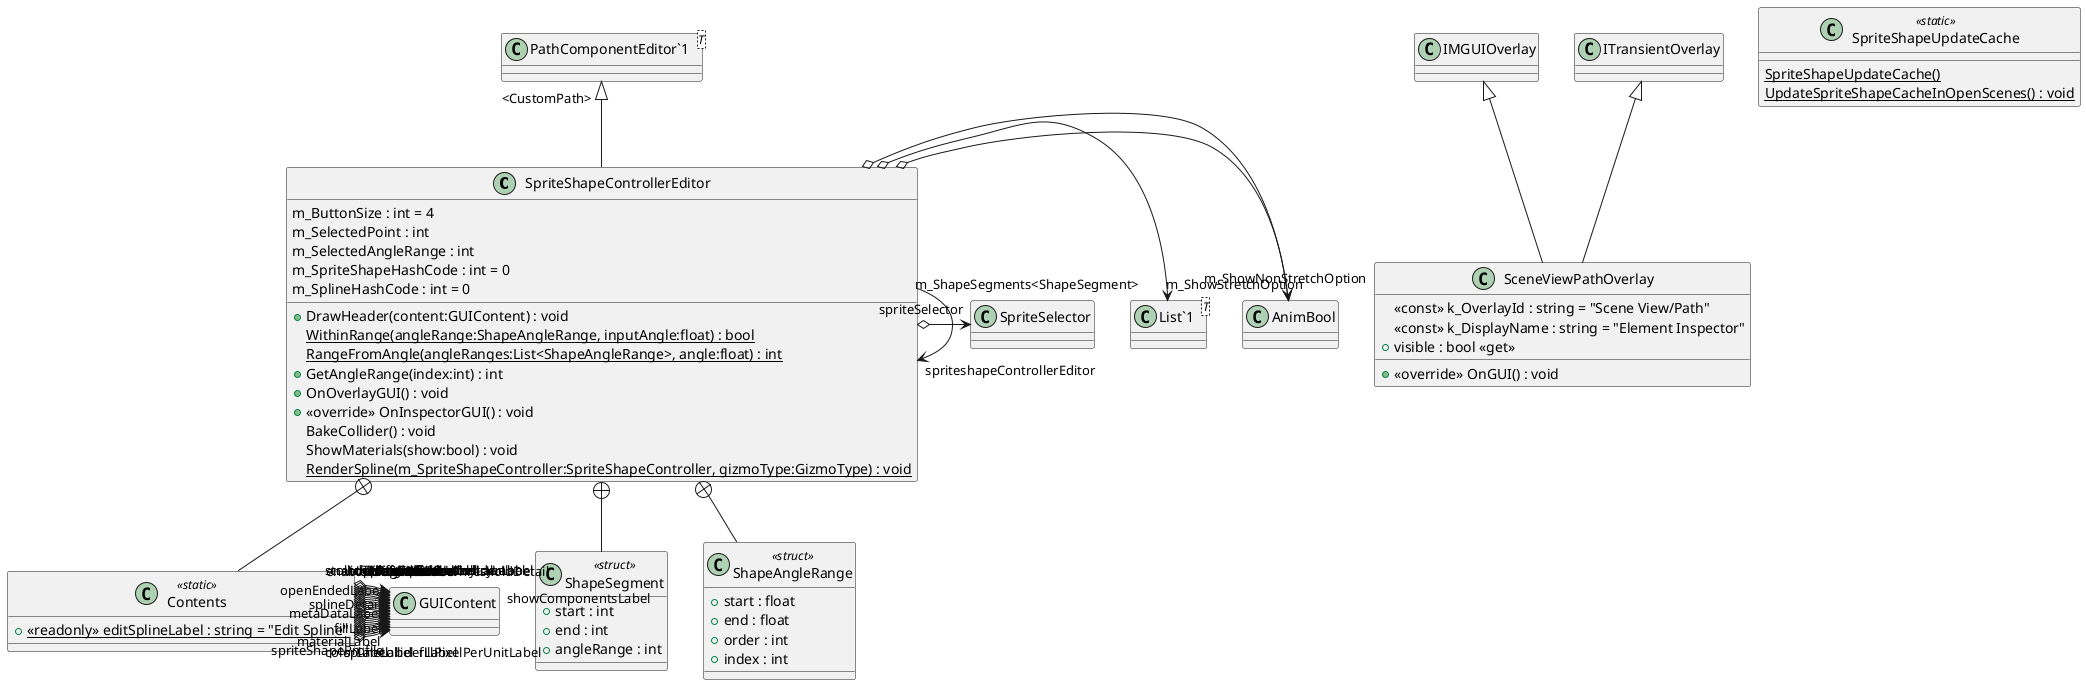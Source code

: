 @startuml
class SpriteShapeControllerEditor {
    m_ButtonSize : int = 4
    m_SelectedPoint : int
    m_SelectedAngleRange : int
    m_SpriteShapeHashCode : int = 0
    m_SplineHashCode : int = 0
    + DrawHeader(content:GUIContent) : void
    {static} WithinRange(angleRange:ShapeAngleRange, inputAngle:float) : bool
    {static} RangeFromAngle(angleRanges:List<ShapeAngleRange>, angle:float) : int
    + GetAngleRange(index:int) : int
    + OnOverlayGUI() : void
    + <<override>> OnInspectorGUI() : void
    BakeCollider() : void
    ShowMaterials(show:bool) : void
    {static} RenderSpline(m_SpriteShapeController:SpriteShapeController, gizmoType:GizmoType) : void
}
class SceneViewPathOverlay {
    <<const>> k_OverlayId : string = "Scene View/Path"
    <<const>> k_DisplayName : string = "Element Inspector"
    + visible : bool <<get>>
    + <<override>> OnGUI() : void
}
class SpriteShapeUpdateCache <<static>> {
    {static} SpriteShapeUpdateCache()
    {static} UpdateSpriteShapeCacheInOpenScenes() : void
}
class "PathComponentEditor`1"<T> {
}
class Contents <<static>> {
    + {static} <<readonly>> editSplineLabel : string = "Edit Spline"
}
class ShapeSegment <<struct>> {
    + start : int
    + end : int
    + angleRange : int
}
class ShapeAngleRange <<struct>> {
    + start : float
    + end : float
    + order : int
    + index : int
}
class "List`1"<T> {
}
"PathComponentEditor`1" "<CustomPath>" <|-- SpriteShapeControllerEditor
SpriteShapeControllerEditor --> "spriteshapeControllerEditor" SpriteShapeControllerEditor
SpriteShapeControllerEditor o-> "m_ShowStretchOption" AnimBool
SpriteShapeControllerEditor o-> "m_ShowNonStretchOption" AnimBool
SpriteShapeControllerEditor o-> "m_ShapeSegments<ShapeSegment>" "List`1"
SpriteShapeControllerEditor o-> "spriteSelector" SpriteSelector
IMGUIOverlay <|-- SceneViewPathOverlay
ITransientOverlay <|-- SceneViewPathOverlay
SpriteShapeControllerEditor +-- Contents
Contents o-> "splineLabel" GUIContent
Contents o-> "fillLabel" GUIContent
Contents o-> "colliderLabel" GUIContent
Contents o-> "fillPixelPerUnitLabel" GUIContent
Contents o-> "spriteShapeProfile" GUIContent
Contents o-> "materialLabel" GUIContent
Contents o-> "colorLabel" GUIContent
Contents o-> "metaDataLabel" GUIContent
Contents o-> "showComponentsLabel" GUIContent
Contents o-> "splineDetail" GUIContent
Contents o-> "openEndedLabel" GUIContent
Contents o-> "adaptiveUVLabel" GUIContent
Contents o-> "enableTangentsLabel" GUIContent
Contents o-> "worldUVLabel" GUIContent
Contents o-> "stretchUVLabel" GUIContent
Contents o-> "stretchTilingLabel" GUIContent
Contents o-> "colliderDetail" GUIContent
Contents o-> "cornerThresholdDetail" GUIContent
Contents o-> "colliderOffset" GUIContent
Contents o-> "updateColliderLabel" GUIContent
Contents o-> "optimizeColliderLabel" GUIContent
Contents o-> "optimizeGeometryLabel" GUIContent
Contents o-> "cacheGeometryLabel" GUIContent
Contents o-> "uTess2DLabel" GUIContent
Contents o-> "creatorLabel" GUIContent
Contents o-> "modifiersLabel" GUIContent
SpriteShapeControllerEditor +-- ShapeSegment
SpriteShapeControllerEditor +-- ShapeAngleRange
@enduml
